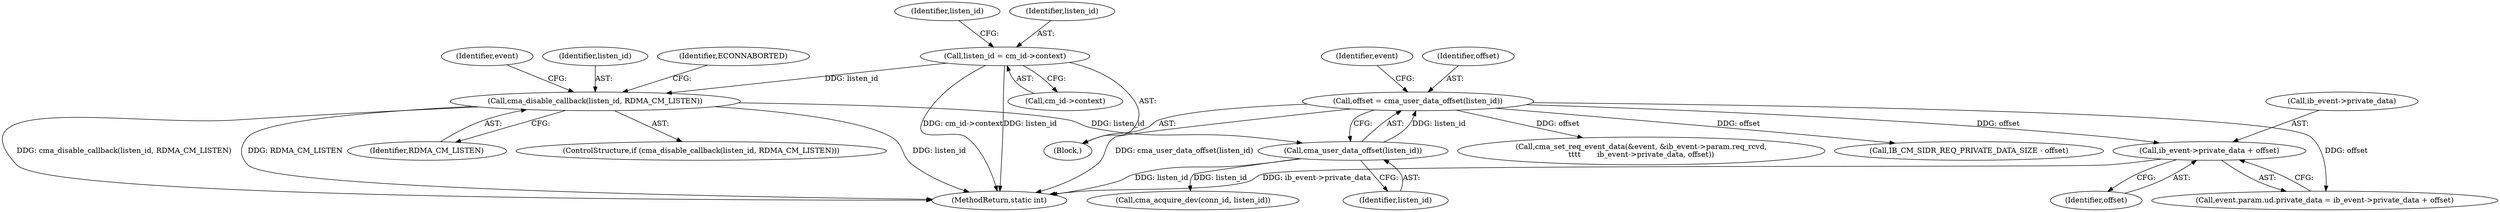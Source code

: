 digraph "0_linux_b2853fd6c2d0f383dbdf7427e263eb576a633867_0@pointer" {
"1000208" [label="(Call,ib_event->private_data + offset)"];
"1000176" [label="(Call,offset = cma_user_data_offset(listen_id))"];
"1000178" [label="(Call,cma_user_data_offset(listen_id))"];
"1000164" [label="(Call,cma_disable_callback(listen_id, RDMA_CM_LISTEN))"];
"1000147" [label="(Call,listen_id = cm_id->context)"];
"1000182" [label="(Identifier,event)"];
"1000166" [label="(Identifier,RDMA_CM_LISTEN)"];
"1000221" [label="(Call,IB_CM_SIDR_REQ_PRIVATE_DATA_SIZE - offset)"];
"1000177" [label="(Identifier,offset)"];
"1000212" [label="(Identifier,offset)"];
"1000157" [label="(Identifier,listen_id)"];
"1000165" [label="(Identifier,listen_id)"];
"1000164" [label="(Call,cma_disable_callback(listen_id, RDMA_CM_LISTEN))"];
"1000148" [label="(Identifier,listen_id)"];
"1000147" [label="(Call,listen_id = cm_id->context)"];
"1000169" [label="(Identifier,ECONNABORTED)"];
"1000200" [label="(Call,event.param.ud.private_data = ib_event->private_data + offset)"];
"1000264" [label="(Call,cma_acquire_dev(conn_id, listen_id))"];
"1000178" [label="(Call,cma_user_data_offset(listen_id))"];
"1000163" [label="(ControlStructure,if (cma_disable_callback(listen_id, RDMA_CM_LISTEN)))"];
"1000106" [label="(Block,)"];
"1000149" [label="(Call,cm_id->context)"];
"1000179" [label="(Identifier,listen_id)"];
"1000438" [label="(MethodReturn,static int)"];
"1000176" [label="(Call,offset = cma_user_data_offset(listen_id))"];
"1000209" [label="(Call,ib_event->private_data)"];
"1000234" [label="(Call,cma_set_req_event_data(&event, &ib_event->param.req_rcvd,\n\t\t\t\t       ib_event->private_data, offset))"];
"1000172" [label="(Identifier,event)"];
"1000208" [label="(Call,ib_event->private_data + offset)"];
"1000208" -> "1000200"  [label="AST: "];
"1000208" -> "1000212"  [label="CFG: "];
"1000209" -> "1000208"  [label="AST: "];
"1000212" -> "1000208"  [label="AST: "];
"1000200" -> "1000208"  [label="CFG: "];
"1000208" -> "1000438"  [label="DDG: ib_event->private_data"];
"1000176" -> "1000208"  [label="DDG: offset"];
"1000176" -> "1000106"  [label="AST: "];
"1000176" -> "1000178"  [label="CFG: "];
"1000177" -> "1000176"  [label="AST: "];
"1000178" -> "1000176"  [label="AST: "];
"1000182" -> "1000176"  [label="CFG: "];
"1000176" -> "1000438"  [label="DDG: cma_user_data_offset(listen_id)"];
"1000178" -> "1000176"  [label="DDG: listen_id"];
"1000176" -> "1000200"  [label="DDG: offset"];
"1000176" -> "1000221"  [label="DDG: offset"];
"1000176" -> "1000234"  [label="DDG: offset"];
"1000178" -> "1000179"  [label="CFG: "];
"1000179" -> "1000178"  [label="AST: "];
"1000178" -> "1000438"  [label="DDG: listen_id"];
"1000164" -> "1000178"  [label="DDG: listen_id"];
"1000178" -> "1000264"  [label="DDG: listen_id"];
"1000164" -> "1000163"  [label="AST: "];
"1000164" -> "1000166"  [label="CFG: "];
"1000165" -> "1000164"  [label="AST: "];
"1000166" -> "1000164"  [label="AST: "];
"1000169" -> "1000164"  [label="CFG: "];
"1000172" -> "1000164"  [label="CFG: "];
"1000164" -> "1000438"  [label="DDG: cma_disable_callback(listen_id, RDMA_CM_LISTEN)"];
"1000164" -> "1000438"  [label="DDG: RDMA_CM_LISTEN"];
"1000164" -> "1000438"  [label="DDG: listen_id"];
"1000147" -> "1000164"  [label="DDG: listen_id"];
"1000147" -> "1000106"  [label="AST: "];
"1000147" -> "1000149"  [label="CFG: "];
"1000148" -> "1000147"  [label="AST: "];
"1000149" -> "1000147"  [label="AST: "];
"1000157" -> "1000147"  [label="CFG: "];
"1000147" -> "1000438"  [label="DDG: cm_id->context"];
"1000147" -> "1000438"  [label="DDG: listen_id"];
}

